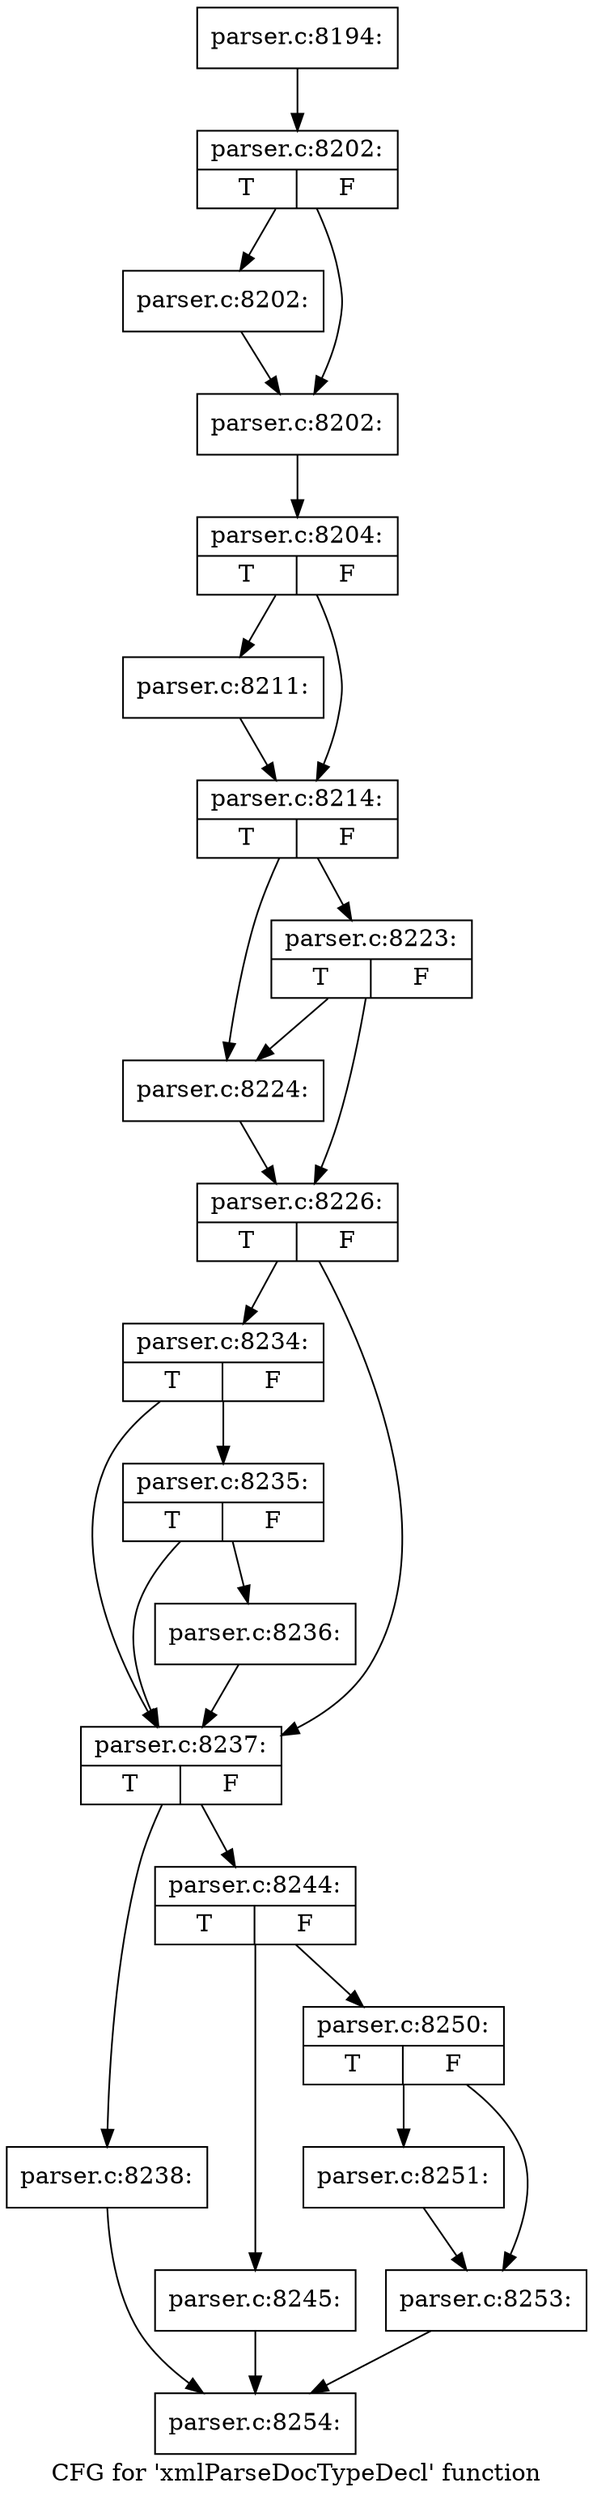 digraph "CFG for 'xmlParseDocTypeDecl' function" {
	label="CFG for 'xmlParseDocTypeDecl' function";

	Node0x55d73bbb5bf0 [shape=record,label="{parser.c:8194:}"];
	Node0x55d73bbb5bf0 -> Node0x55d73bbd9cd0;
	Node0x55d73bbd9cd0 [shape=record,label="{parser.c:8202:|{<s0>T|<s1>F}}"];
	Node0x55d73bbd9cd0 -> Node0x55d73bbda520;
	Node0x55d73bbd9cd0 -> Node0x55d73bbda570;
	Node0x55d73bbda520 [shape=record,label="{parser.c:8202:}"];
	Node0x55d73bbda520 -> Node0x55d73bbda570;
	Node0x55d73bbda570 [shape=record,label="{parser.c:8202:}"];
	Node0x55d73bbda570 -> Node0x55d73bbd9c30;
	Node0x55d73bbd9c30 [shape=record,label="{parser.c:8204:|{<s0>T|<s1>F}}"];
	Node0x55d73bbd9c30 -> Node0x55d73bbd9c80;
	Node0x55d73bbd9c30 -> Node0x55d73bbdb0d0;
	Node0x55d73bbd9c80 [shape=record,label="{parser.c:8211:}"];
	Node0x55d73bbd9c80 -> Node0x55d73bbdb0d0;
	Node0x55d73bbdb0d0 [shape=record,label="{parser.c:8214:|{<s0>T|<s1>F}}"];
	Node0x55d73bbdb0d0 -> Node0x55d73bbdbf40;
	Node0x55d73bbdb0d0 -> Node0x55d73bbdbfe0;
	Node0x55d73bbdbfe0 [shape=record,label="{parser.c:8223:|{<s0>T|<s1>F}}"];
	Node0x55d73bbdbfe0 -> Node0x55d73bbdbf40;
	Node0x55d73bbdbfe0 -> Node0x55d73bbdbf90;
	Node0x55d73bbdbf40 [shape=record,label="{parser.c:8224:}"];
	Node0x55d73bbdbf40 -> Node0x55d73bbdbf90;
	Node0x55d73bbdbf90 [shape=record,label="{parser.c:8226:|{<s0>T|<s1>F}}"];
	Node0x55d73bbdbf90 -> Node0x55d73bbdd050;
	Node0x55d73bbdbf90 -> Node0x55d73bbdcf80;
	Node0x55d73bbdd050 [shape=record,label="{parser.c:8234:|{<s0>T|<s1>F}}"];
	Node0x55d73bbdd050 -> Node0x55d73bbdcfd0;
	Node0x55d73bbdd050 -> Node0x55d73bbdcf80;
	Node0x55d73bbdcfd0 [shape=record,label="{parser.c:8235:|{<s0>T|<s1>F}}"];
	Node0x55d73bbdcfd0 -> Node0x55d73bbdcf80;
	Node0x55d73bbdcfd0 -> Node0x55d73bbdcf30;
	Node0x55d73bbdcf30 [shape=record,label="{parser.c:8236:}"];
	Node0x55d73bbdcf30 -> Node0x55d73bbdcf80;
	Node0x55d73bbdcf80 [shape=record,label="{parser.c:8237:|{<s0>T|<s1>F}}"];
	Node0x55d73bbdcf80 -> Node0x55d73bbde3c0;
	Node0x55d73bbdcf80 -> Node0x55d73bbde410;
	Node0x55d73bbde3c0 [shape=record,label="{parser.c:8238:}"];
	Node0x55d73bbde3c0 -> Node0x55d73bbb5cc0;
	Node0x55d73bbde410 [shape=record,label="{parser.c:8244:|{<s0>T|<s1>F}}"];
	Node0x55d73bbde410 -> Node0x55d73bbde8f0;
	Node0x55d73bbde410 -> Node0x55d73bbde940;
	Node0x55d73bbde8f0 [shape=record,label="{parser.c:8245:}"];
	Node0x55d73bbde8f0 -> Node0x55d73bbb5cc0;
	Node0x55d73bbde940 [shape=record,label="{parser.c:8250:|{<s0>T|<s1>F}}"];
	Node0x55d73bbde940 -> Node0x55d73bbdefb0;
	Node0x55d73bbde940 -> Node0x55d73bbdf000;
	Node0x55d73bbdefb0 [shape=record,label="{parser.c:8251:}"];
	Node0x55d73bbdefb0 -> Node0x55d73bbdf000;
	Node0x55d73bbdf000 [shape=record,label="{parser.c:8253:}"];
	Node0x55d73bbdf000 -> Node0x55d73bbb5cc0;
	Node0x55d73bbb5cc0 [shape=record,label="{parser.c:8254:}"];
}
